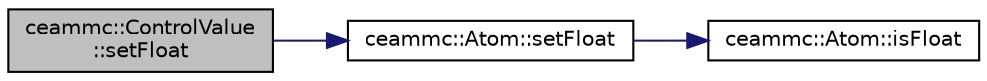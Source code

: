 digraph "ceammc::ControlValue::setFloat"
{
  edge [fontname="Helvetica",fontsize="10",labelfontname="Helvetica",labelfontsize="10"];
  node [fontname="Helvetica",fontsize="10",shape=record];
  rankdir="LR";
  Node1 [label="ceammc::ControlValue\l::setFloat",height=0.2,width=0.4,color="black", fillcolor="grey75", style="filled" fontcolor="black"];
  Node1 -> Node2 [color="midnightblue",fontsize="10",style="solid",fontname="Helvetica"];
  Node2 [label="ceammc::Atom::setFloat",height=0.2,width=0.4,color="black", fillcolor="white", style="filled",URL="$classceammc_1_1_atom.html#a36306bc59c43a106a637faaadae6a2ed"];
  Node2 -> Node3 [color="midnightblue",fontsize="10",style="solid",fontname="Helvetica"];
  Node3 [label="ceammc::Atom::isFloat",height=0.2,width=0.4,color="black", fillcolor="white", style="filled",URL="$classceammc_1_1_atom.html#a0f1cf78bc426ca9563ef73112e1f01ba"];
}
